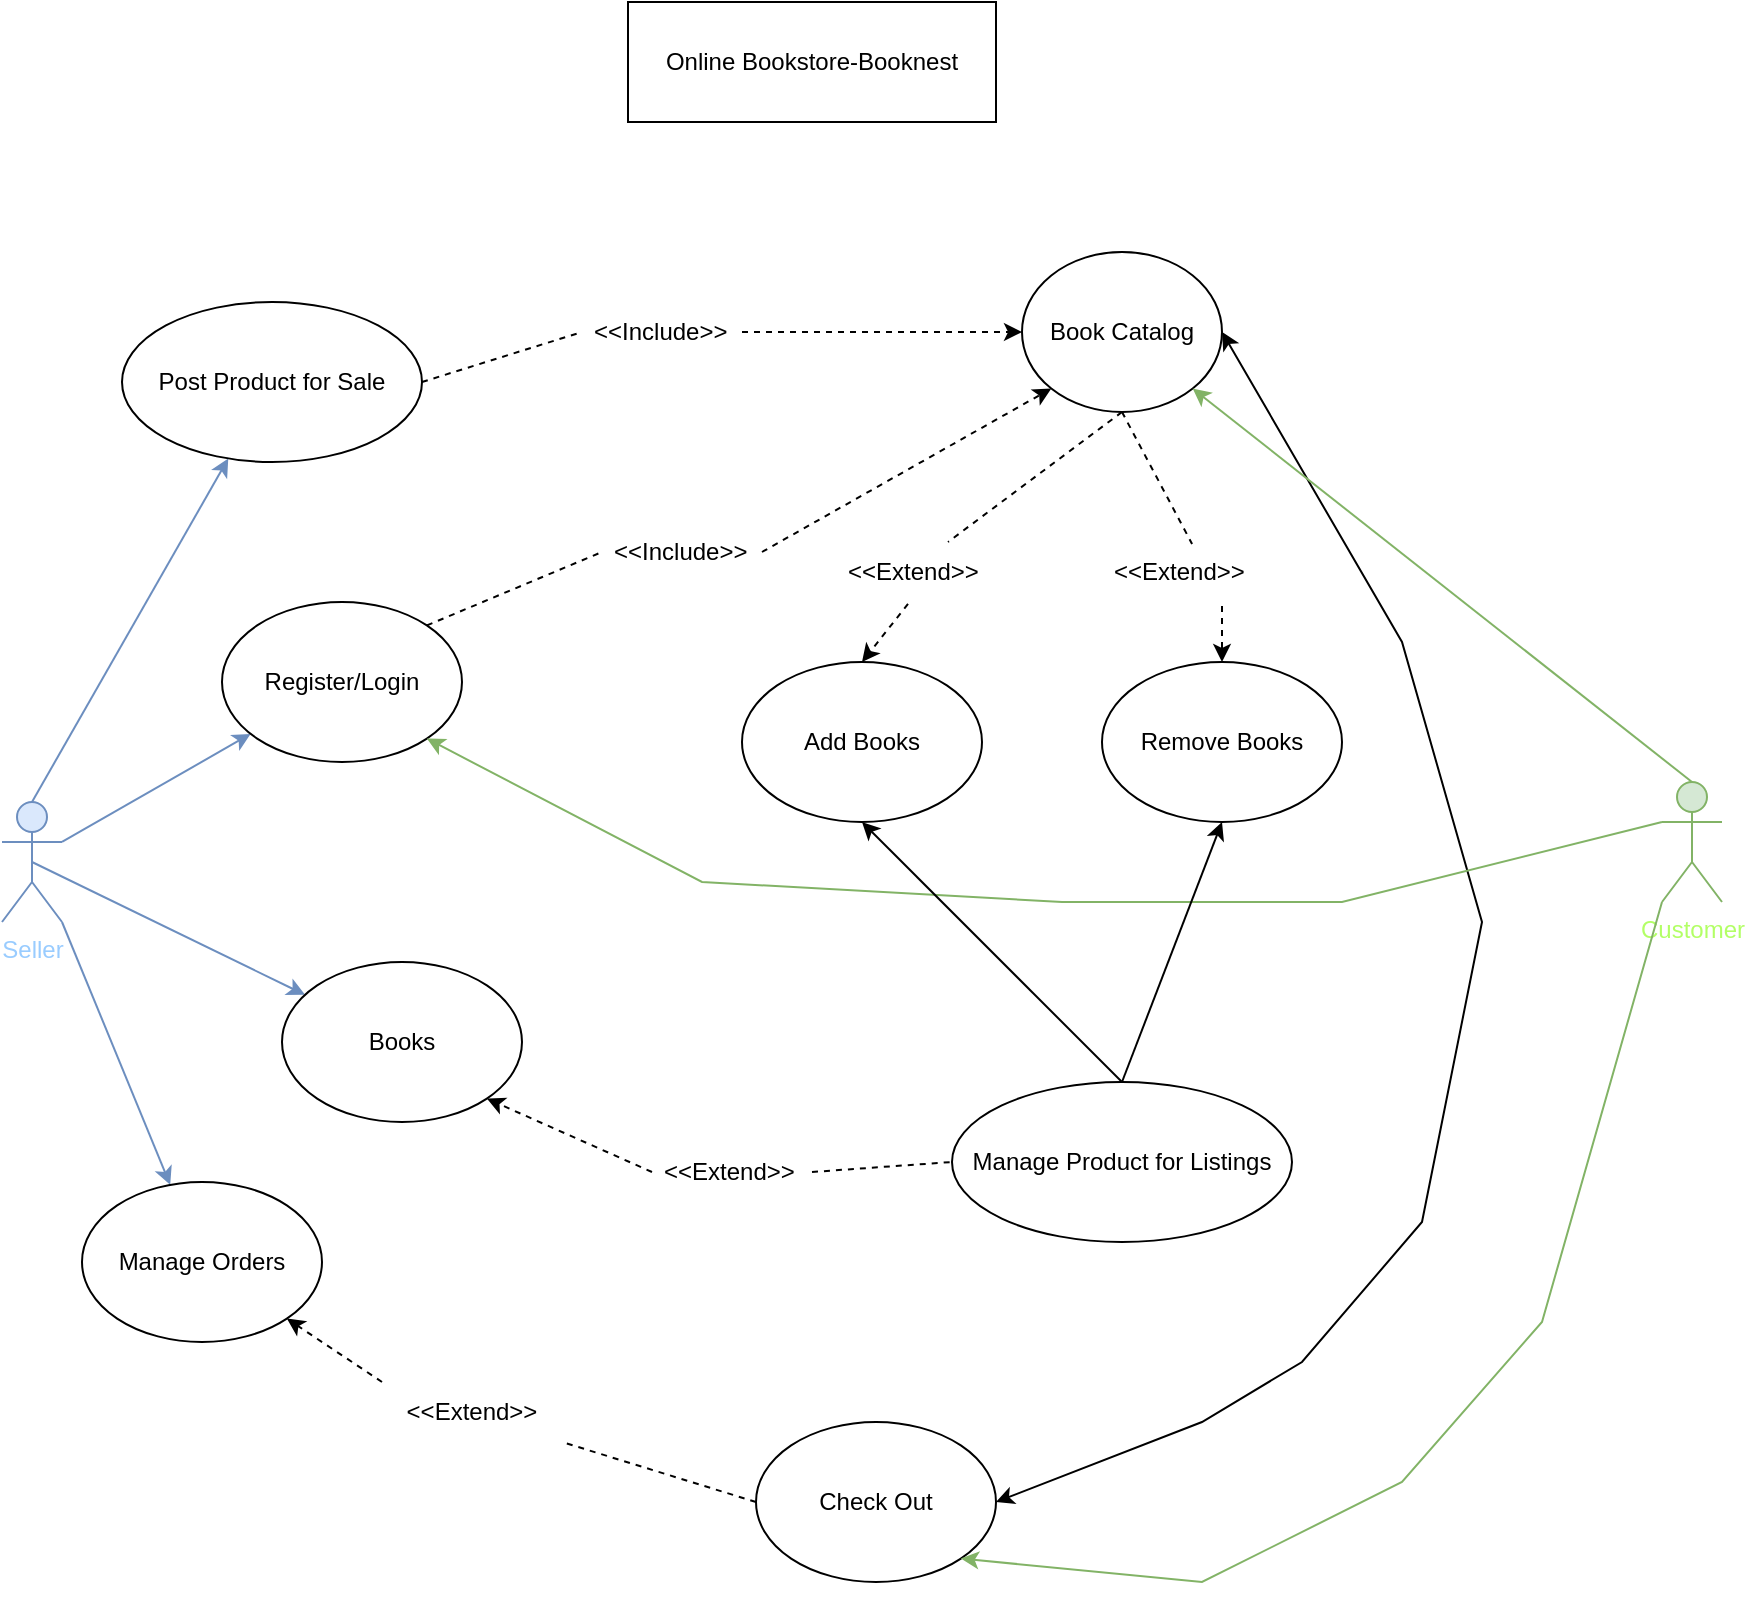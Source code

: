 <mxfile version="24.7.16">
  <diagram name="Page-1" id="7D2a0lhx5jD2x1Fsb424">
    <mxGraphModel dx="880" dy="426" grid="1" gridSize="10" guides="1" tooltips="1" connect="1" arrows="1" fold="1" page="1" pageScale="1" pageWidth="850" pageHeight="1100" math="0" shadow="0">
      <root>
        <mxCell id="0" />
        <mxCell id="1" parent="0" />
        <mxCell id="jWnngRGQdQO28IvExpxV-1" value="Seller" style="shape=umlActor;verticalLabelPosition=bottom;verticalAlign=top;html=1;outlineConnect=0;fillColor=#dae8fc;strokeColor=#6c8ebf;fontColor=#99CCFF;" vertex="1" parent="1">
          <mxGeometry x="20" y="400" width="30" height="60" as="geometry" />
        </mxCell>
        <mxCell id="jWnngRGQdQO28IvExpxV-2" value="" style="endArrow=classic;html=1;rounded=0;exitX=0.5;exitY=0;exitDx=0;exitDy=0;exitPerimeter=0;fillColor=#dae8fc;strokeColor=#6c8ebf;" edge="1" parent="1" source="jWnngRGQdQO28IvExpxV-1" target="jWnngRGQdQO28IvExpxV-3">
          <mxGeometry width="50" height="50" relative="1" as="geometry">
            <mxPoint x="30" y="390" as="sourcePoint" />
            <mxPoint x="80" y="340" as="targetPoint" />
          </mxGeometry>
        </mxCell>
        <mxCell id="jWnngRGQdQO28IvExpxV-3" value="Post Product for Sale" style="ellipse;whiteSpace=wrap;html=1;" vertex="1" parent="1">
          <mxGeometry x="80" y="150" width="150" height="80" as="geometry" />
        </mxCell>
        <mxCell id="jWnngRGQdQO28IvExpxV-4" value="" style="endArrow=classic;html=1;rounded=0;exitX=1;exitY=0.333;exitDx=0;exitDy=0;exitPerimeter=0;fillColor=#dae8fc;strokeColor=#6c8ebf;" edge="1" parent="1" source="jWnngRGQdQO28IvExpxV-1" target="jWnngRGQdQO28IvExpxV-5">
          <mxGeometry width="50" height="50" relative="1" as="geometry">
            <mxPoint x="80" y="430" as="sourcePoint" />
            <mxPoint x="130" y="380" as="targetPoint" />
          </mxGeometry>
        </mxCell>
        <mxCell id="jWnngRGQdQO28IvExpxV-5" value="Register/Login" style="ellipse;whiteSpace=wrap;html=1;" vertex="1" parent="1">
          <mxGeometry x="130" y="300" width="120" height="80" as="geometry" />
        </mxCell>
        <mxCell id="jWnngRGQdQO28IvExpxV-6" value="" style="endArrow=classic;html=1;rounded=0;exitX=1;exitY=1;exitDx=0;exitDy=0;exitPerimeter=0;fillColor=#dae8fc;strokeColor=#6c8ebf;" edge="1" parent="1" source="jWnngRGQdQO28IvExpxV-1" target="jWnngRGQdQO28IvExpxV-7">
          <mxGeometry width="50" height="50" relative="1" as="geometry">
            <mxPoint x="60" y="490" as="sourcePoint" />
            <mxPoint x="140" y="540" as="targetPoint" />
          </mxGeometry>
        </mxCell>
        <mxCell id="jWnngRGQdQO28IvExpxV-7" value="Manage Orders" style="ellipse;whiteSpace=wrap;html=1;" vertex="1" parent="1">
          <mxGeometry x="60" y="590" width="120" height="80" as="geometry" />
        </mxCell>
        <mxCell id="jWnngRGQdQO28IvExpxV-8" value="" style="endArrow=classic;html=1;rounded=0;exitX=0.5;exitY=0.5;exitDx=0;exitDy=0;exitPerimeter=0;fillColor=#dae8fc;strokeColor=#6c8ebf;" edge="1" parent="1" source="jWnngRGQdQO28IvExpxV-1" target="jWnngRGQdQO28IvExpxV-9">
          <mxGeometry width="50" height="50" relative="1" as="geometry">
            <mxPoint x="60" y="490" as="sourcePoint" />
            <mxPoint x="140" y="470" as="targetPoint" />
          </mxGeometry>
        </mxCell>
        <mxCell id="jWnngRGQdQO28IvExpxV-9" value="Books" style="ellipse;whiteSpace=wrap;html=1;" vertex="1" parent="1">
          <mxGeometry x="160" y="480" width="120" height="80" as="geometry" />
        </mxCell>
        <mxCell id="jWnngRGQdQO28IvExpxV-11" value="Check Out" style="ellipse;whiteSpace=wrap;html=1;" vertex="1" parent="1">
          <mxGeometry x="397" y="710" width="120" height="80" as="geometry" />
        </mxCell>
        <mxCell id="jWnngRGQdQO28IvExpxV-13" value="Manage Product for Listings" style="ellipse;whiteSpace=wrap;html=1;" vertex="1" parent="1">
          <mxGeometry x="495" y="540" width="170" height="80" as="geometry" />
        </mxCell>
        <mxCell id="jWnngRGQdQO28IvExpxV-15" value="Book Catalog" style="ellipse;whiteSpace=wrap;html=1;" vertex="1" parent="1">
          <mxGeometry x="530" y="125" width="100" height="80" as="geometry" />
        </mxCell>
        <mxCell id="jWnngRGQdQO28IvExpxV-23" value="" style="endArrow=classic;startArrow=classic;html=1;rounded=0;exitX=1;exitY=0.5;exitDx=0;exitDy=0;entryX=1;entryY=0.5;entryDx=0;entryDy=0;" edge="1" parent="1" source="jWnngRGQdQO28IvExpxV-11" target="jWnngRGQdQO28IvExpxV-15">
          <mxGeometry width="50" height="50" relative="1" as="geometry">
            <mxPoint x="490" y="600" as="sourcePoint" />
            <mxPoint x="540" y="550" as="targetPoint" />
            <Array as="points">
              <mxPoint x="620" y="710" />
              <mxPoint x="670" y="680" />
              <mxPoint x="730" y="610" />
              <mxPoint x="760" y="460" />
              <mxPoint x="720" y="320" />
            </Array>
          </mxGeometry>
        </mxCell>
        <mxCell id="jWnngRGQdQO28IvExpxV-24" value="Customer" style="shape=umlActor;verticalLabelPosition=bottom;verticalAlign=top;html=1;outlineConnect=0;fillColor=#d5e8d4;strokeColor=#82b366;fontColor=#B3FF66;" vertex="1" parent="1">
          <mxGeometry x="850" y="390" width="30" height="60" as="geometry" />
        </mxCell>
        <mxCell id="jWnngRGQdQO28IvExpxV-25" value="" style="endArrow=classic;html=1;rounded=0;exitX=0.5;exitY=0;exitDx=0;exitDy=0;exitPerimeter=0;entryX=1;entryY=1;entryDx=0;entryDy=0;fillColor=#d5e8d4;strokeColor=#82b366;" edge="1" parent="1" source="jWnngRGQdQO28IvExpxV-24" target="jWnngRGQdQO28IvExpxV-15">
          <mxGeometry width="50" height="50" relative="1" as="geometry">
            <mxPoint x="660" y="510" as="sourcePoint" />
            <mxPoint x="550" y="410" as="targetPoint" />
          </mxGeometry>
        </mxCell>
        <mxCell id="jWnngRGQdQO28IvExpxV-26" value="" style="endArrow=classic;html=1;rounded=0;exitX=0;exitY=0.333;exitDx=0;exitDy=0;exitPerimeter=0;entryX=1;entryY=1;entryDx=0;entryDy=0;fillColor=#d5e8d4;strokeColor=#82b366;" edge="1" parent="1" source="jWnngRGQdQO28IvExpxV-24" target="jWnngRGQdQO28IvExpxV-5">
          <mxGeometry width="50" height="50" relative="1" as="geometry">
            <mxPoint x="670" y="410" as="sourcePoint" />
            <mxPoint x="330" y="440" as="targetPoint" />
            <Array as="points">
              <mxPoint x="690" y="450" />
              <mxPoint x="550" y="450" />
              <mxPoint x="370" y="440" />
            </Array>
          </mxGeometry>
        </mxCell>
        <mxCell id="jWnngRGQdQO28IvExpxV-27" value="" style="endArrow=classic;html=1;rounded=0;exitX=0;exitY=1;exitDx=0;exitDy=0;exitPerimeter=0;entryX=1;entryY=1;entryDx=0;entryDy=0;fillColor=#d5e8d4;strokeColor=#82b366;" edge="1" parent="1" source="jWnngRGQdQO28IvExpxV-24" target="jWnngRGQdQO28IvExpxV-11">
          <mxGeometry width="50" height="50" relative="1" as="geometry">
            <mxPoint x="660" y="610" as="sourcePoint" />
            <mxPoint x="550" y="780" as="targetPoint" />
            <Array as="points">
              <mxPoint x="790" y="660" />
              <mxPoint x="720" y="740" />
              <mxPoint x="620" y="790" />
            </Array>
          </mxGeometry>
        </mxCell>
        <mxCell id="jWnngRGQdQO28IvExpxV-28" value="" style="endArrow=none;dashed=1;html=1;rounded=0;exitX=1;exitY=0.5;exitDx=0;exitDy=0;entryX=0;entryY=0.5;entryDx=0;entryDy=0;" edge="1" parent="1" source="jWnngRGQdQO28IvExpxV-3" target="jWnngRGQdQO28IvExpxV-29">
          <mxGeometry width="50" height="50" relative="1" as="geometry">
            <mxPoint x="270" y="300" as="sourcePoint" />
            <mxPoint x="340" y="230" as="targetPoint" />
          </mxGeometry>
        </mxCell>
        <mxCell id="jWnngRGQdQO28IvExpxV-29" value="&amp;lt;&amp;lt;Include&amp;gt;&amp;gt;" style="text;strokeColor=none;fillColor=none;align=left;verticalAlign=middle;spacingLeft=4;spacingRight=4;overflow=hidden;points=[[0,0.5],[1,0.5]];portConstraint=eastwest;rotatable=0;whiteSpace=wrap;html=1;" vertex="1" parent="1">
          <mxGeometry x="310" y="150" width="80" height="30" as="geometry" />
        </mxCell>
        <mxCell id="jWnngRGQdQO28IvExpxV-30" value="" style="html=1;labelBackgroundColor=#ffffff;startArrow=none;startFill=0;startSize=6;endArrow=classic;endFill=1;endSize=6;jettySize=auto;orthogonalLoop=1;strokeWidth=1;dashed=1;fontSize=14;rounded=0;entryX=0;entryY=0.5;entryDx=0;entryDy=0;exitX=1;exitY=0.5;exitDx=0;exitDy=0;" edge="1" parent="1" source="jWnngRGQdQO28IvExpxV-29" target="jWnngRGQdQO28IvExpxV-15">
          <mxGeometry width="60" height="60" relative="1" as="geometry">
            <mxPoint x="400" y="225" as="sourcePoint" />
            <mxPoint x="460" y="165" as="targetPoint" />
          </mxGeometry>
        </mxCell>
        <mxCell id="jWnngRGQdQO28IvExpxV-31" value="" style="endArrow=none;dashed=1;html=1;rounded=0;exitX=1;exitY=0;exitDx=0;exitDy=0;entryX=0;entryY=0.5;entryDx=0;entryDy=0;" edge="1" parent="1" source="jWnngRGQdQO28IvExpxV-5" target="jWnngRGQdQO28IvExpxV-32">
          <mxGeometry width="50" height="50" relative="1" as="geometry">
            <mxPoint x="310" y="360" as="sourcePoint" />
            <mxPoint x="340" y="315" as="targetPoint" />
          </mxGeometry>
        </mxCell>
        <mxCell id="jWnngRGQdQO28IvExpxV-32" value="&amp;lt;&amp;lt;Include&amp;gt;&amp;gt;" style="text;strokeColor=none;fillColor=none;align=left;verticalAlign=middle;spacingLeft=4;spacingRight=4;overflow=hidden;points=[[0,0.5],[1,0.5]];portConstraint=eastwest;rotatable=0;whiteSpace=wrap;html=1;" vertex="1" parent="1">
          <mxGeometry x="320" y="260" width="80" height="30" as="geometry" />
        </mxCell>
        <mxCell id="jWnngRGQdQO28IvExpxV-33" value="" style="html=1;labelBackgroundColor=#ffffff;startArrow=none;startFill=0;startSize=6;endArrow=classic;endFill=1;endSize=6;jettySize=auto;orthogonalLoop=1;strokeWidth=1;dashed=1;fontSize=14;rounded=0;entryX=0;entryY=1;entryDx=0;entryDy=0;exitX=1;exitY=0.5;exitDx=0;exitDy=0;" edge="1" parent="1" source="jWnngRGQdQO28IvExpxV-32" target="jWnngRGQdQO28IvExpxV-15">
          <mxGeometry width="60" height="60" relative="1" as="geometry">
            <mxPoint x="390" y="240" as="sourcePoint" />
            <mxPoint x="480" y="215" as="targetPoint" />
          </mxGeometry>
        </mxCell>
        <mxCell id="jWnngRGQdQO28IvExpxV-37" value="" style="endArrow=none;dashed=1;html=1;rounded=0;exitX=1;exitY=0.5;exitDx=0;exitDy=0;entryX=0;entryY=0.5;entryDx=0;entryDy=0;" edge="1" parent="1" source="jWnngRGQdQO28IvExpxV-38" target="jWnngRGQdQO28IvExpxV-13">
          <mxGeometry width="50" height="50" relative="1" as="geometry">
            <mxPoint x="370" y="570" as="sourcePoint" />
            <mxPoint x="400" y="580" as="targetPoint" />
          </mxGeometry>
        </mxCell>
        <mxCell id="jWnngRGQdQO28IvExpxV-38" value="&amp;lt;&amp;lt;Extend&amp;gt;&amp;gt;" style="text;strokeColor=none;fillColor=none;align=left;verticalAlign=middle;spacingLeft=4;spacingRight=4;overflow=hidden;points=[[0,0.5],[1,0.5]];portConstraint=eastwest;rotatable=0;whiteSpace=wrap;html=1;" vertex="1" parent="1">
          <mxGeometry x="345" y="570" width="80" height="30" as="geometry" />
        </mxCell>
        <mxCell id="jWnngRGQdQO28IvExpxV-39" value="" style="html=1;labelBackgroundColor=#ffffff;startArrow=none;startFill=0;startSize=6;endArrow=classic;endFill=1;endSize=6;jettySize=auto;orthogonalLoop=1;strokeWidth=1;dashed=1;fontSize=14;rounded=0;entryX=1;entryY=1;entryDx=0;entryDy=0;exitX=0;exitY=0.5;exitDx=0;exitDy=0;" edge="1" parent="1" source="jWnngRGQdQO28IvExpxV-38" target="jWnngRGQdQO28IvExpxV-9">
          <mxGeometry width="60" height="60" relative="1" as="geometry">
            <mxPoint x="370" y="503" as="sourcePoint" />
            <mxPoint x="370" y="400" as="targetPoint" />
          </mxGeometry>
        </mxCell>
        <mxCell id="jWnngRGQdQO28IvExpxV-42" value="Online Bookstore-Booknest" style="rounded=0;whiteSpace=wrap;html=1;" vertex="1" parent="1">
          <mxGeometry x="333" width="184" height="60" as="geometry" />
        </mxCell>
        <mxCell id="jWnngRGQdQO28IvExpxV-43" value="" style="endArrow=none;dashed=1;html=1;rounded=0;exitX=0;exitY=0.5;exitDx=0;exitDy=0;entryX=1;entryY=1;entryDx=0;entryDy=0;" edge="1" parent="1" source="jWnngRGQdQO28IvExpxV-11" target="jWnngRGQdQO28IvExpxV-46">
          <mxGeometry width="50" height="50" relative="1" as="geometry">
            <mxPoint x="410" y="720" as="sourcePoint" />
            <mxPoint x="300" y="730" as="targetPoint" />
          </mxGeometry>
        </mxCell>
        <mxCell id="jWnngRGQdQO28IvExpxV-45" value="" style="html=1;labelBackgroundColor=#ffffff;startArrow=none;startFill=0;startSize=6;endArrow=classic;endFill=1;endSize=6;jettySize=auto;orthogonalLoop=1;strokeWidth=1;dashed=1;fontSize=14;rounded=0;entryX=1;entryY=1;entryDx=0;entryDy=0;exitX=0;exitY=0;exitDx=0;exitDy=0;" edge="1" parent="1" source="jWnngRGQdQO28IvExpxV-46" target="jWnngRGQdQO28IvExpxV-7">
          <mxGeometry width="60" height="60" relative="1" as="geometry">
            <mxPoint x="220" y="690" as="sourcePoint" />
            <mxPoint x="190" y="670" as="targetPoint" />
          </mxGeometry>
        </mxCell>
        <mxCell id="jWnngRGQdQO28IvExpxV-46" value="&amp;lt;&amp;lt;Extend&amp;gt;&amp;gt;" style="text;html=1;align=center;verticalAlign=middle;whiteSpace=wrap;rounded=0;" vertex="1" parent="1">
          <mxGeometry x="210" y="690" width="90" height="30" as="geometry" />
        </mxCell>
        <mxCell id="jWnngRGQdQO28IvExpxV-47" value="Add Books" style="ellipse;whiteSpace=wrap;html=1;" vertex="1" parent="1">
          <mxGeometry x="390" y="330" width="120" height="80" as="geometry" />
        </mxCell>
        <mxCell id="jWnngRGQdQO28IvExpxV-48" value="Remove Books" style="ellipse;whiteSpace=wrap;html=1;" vertex="1" parent="1">
          <mxGeometry x="570" y="330" width="120" height="80" as="geometry" />
        </mxCell>
        <mxCell id="jWnngRGQdQO28IvExpxV-49" value="" style="endArrow=classic;html=1;rounded=0;exitX=0.5;exitY=0;exitDx=0;exitDy=0;entryX=0.5;entryY=1;entryDx=0;entryDy=0;" edge="1" parent="1" source="jWnngRGQdQO28IvExpxV-13" target="jWnngRGQdQO28IvExpxV-47">
          <mxGeometry width="50" height="50" relative="1" as="geometry">
            <mxPoint x="410" y="460" as="sourcePoint" />
            <mxPoint x="460" y="410" as="targetPoint" />
          </mxGeometry>
        </mxCell>
        <mxCell id="jWnngRGQdQO28IvExpxV-50" value="" style="endArrow=classic;html=1;rounded=0;entryX=0.5;entryY=1;entryDx=0;entryDy=0;exitX=0.5;exitY=0;exitDx=0;exitDy=0;" edge="1" parent="1" source="jWnngRGQdQO28IvExpxV-13" target="jWnngRGQdQO28IvExpxV-48">
          <mxGeometry width="50" height="50" relative="1" as="geometry">
            <mxPoint x="580" y="490" as="sourcePoint" />
            <mxPoint x="630" y="440" as="targetPoint" />
          </mxGeometry>
        </mxCell>
        <mxCell id="jWnngRGQdQO28IvExpxV-51" value="&amp;lt;&amp;lt;Extend&amp;gt;&amp;gt;" style="text;strokeColor=none;fillColor=none;align=left;verticalAlign=middle;spacingLeft=4;spacingRight=4;overflow=hidden;points=[[0,0.5],[1,0.5]];portConstraint=eastwest;rotatable=0;whiteSpace=wrap;html=1;" vertex="1" parent="1">
          <mxGeometry x="437" y="270" width="80" height="30" as="geometry" />
        </mxCell>
        <mxCell id="jWnngRGQdQO28IvExpxV-52" value="&amp;lt;&amp;lt;Extend&amp;gt;&amp;gt;" style="text;strokeColor=none;fillColor=none;align=left;verticalAlign=middle;spacingLeft=4;spacingRight=4;overflow=hidden;points=[[0,0.5],[1,0.5]];portConstraint=eastwest;rotatable=0;whiteSpace=wrap;html=1;" vertex="1" parent="1">
          <mxGeometry x="570" y="270" width="80" height="30" as="geometry" />
        </mxCell>
        <mxCell id="jWnngRGQdQO28IvExpxV-53" value="" style="endArrow=none;dashed=1;html=1;rounded=0;exitX=0.5;exitY=1;exitDx=0;exitDy=0;entryX=0.7;entryY=0;entryDx=0;entryDy=0;entryPerimeter=0;" edge="1" parent="1" source="jWnngRGQdQO28IvExpxV-15" target="jWnngRGQdQO28IvExpxV-51">
          <mxGeometry width="50" height="50" relative="1" as="geometry">
            <mxPoint x="500" y="345" as="sourcePoint" />
            <mxPoint x="380" y="300" as="targetPoint" />
          </mxGeometry>
        </mxCell>
        <mxCell id="jWnngRGQdQO28IvExpxV-54" value="" style="endArrow=none;dashed=1;html=1;rounded=0;exitX=0.5;exitY=1;exitDx=0;exitDy=0;entryX=0.563;entryY=0.033;entryDx=0;entryDy=0;entryPerimeter=0;" edge="1" parent="1" source="jWnngRGQdQO28IvExpxV-15" target="jWnngRGQdQO28IvExpxV-52">
          <mxGeometry width="50" height="50" relative="1" as="geometry">
            <mxPoint x="590" y="215" as="sourcePoint" />
            <mxPoint x="503" y="280" as="targetPoint" />
          </mxGeometry>
        </mxCell>
        <mxCell id="jWnngRGQdQO28IvExpxV-55" value="" style="html=1;labelBackgroundColor=#ffffff;startArrow=none;startFill=0;startSize=6;endArrow=classic;endFill=1;endSize=6;jettySize=auto;orthogonalLoop=1;strokeWidth=1;dashed=1;fontSize=14;rounded=0;entryX=0.5;entryY=0;entryDx=0;entryDy=0;exitX=0.45;exitY=1.033;exitDx=0;exitDy=0;exitPerimeter=0;" edge="1" parent="1" source="jWnngRGQdQO28IvExpxV-51" target="jWnngRGQdQO28IvExpxV-47">
          <mxGeometry width="60" height="60" relative="1" as="geometry">
            <mxPoint x="400" y="330" as="sourcePoint" />
            <mxPoint x="460" y="270" as="targetPoint" />
          </mxGeometry>
        </mxCell>
        <mxCell id="jWnngRGQdQO28IvExpxV-56" value="" style="html=1;labelBackgroundColor=#ffffff;startArrow=none;startFill=0;startSize=6;endArrow=classic;endFill=1;endSize=6;jettySize=auto;orthogonalLoop=1;strokeWidth=1;dashed=1;fontSize=14;rounded=0;entryX=0.5;entryY=0;entryDx=0;entryDy=0;exitX=0.75;exitY=1.067;exitDx=0;exitDy=0;exitPerimeter=0;" edge="1" parent="1" source="jWnngRGQdQO28IvExpxV-52" target="jWnngRGQdQO28IvExpxV-48">
          <mxGeometry width="60" height="60" relative="1" as="geometry">
            <mxPoint x="483" y="311" as="sourcePoint" />
            <mxPoint x="460" y="340" as="targetPoint" />
          </mxGeometry>
        </mxCell>
      </root>
    </mxGraphModel>
  </diagram>
</mxfile>
